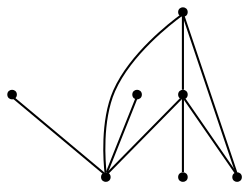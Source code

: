graph {
  node [shape=point,comment="{\"directed\":false,\"doi\":\"10.1007/3-540-37623-2_18\",\"figure\":\"4 (2)\"}"]

  v0 [pos="1398.7964427974548,1184.9524180094404"]
  v1 [pos="1222.530136356221,1683.702341715495"]
  v2 [pos="1274.5348809545387,1342.45236714681"]
  v3 [pos="1067.265687309672,1114.452362060547"]
  v4 [pos="1093.2680596088312,1711.7024739583335"]
  v5 [pos="1043.7634452943735,1655.4524739583335"]
  v6 [pos="1001.5095903082401,1210.9523773193362"]

  v6 -- v2 [id="-2",pos="1001.5095903082401,1210.9523773193362 1007.0602356098643,1239.094161987305 1007.0602356098643,1239.094161987305 1007.0602356098643,1239.094161987305 1014.8983856696816,1264.965057373047 1030.5707435696418,1316.706720987956 1055.2604838855857,1339.8316701253257 1079.9461548134786,1362.9566192626955 1113.6492081573556,1357.469177246094 1143.0394731773854,1342.9691314697268 1172.429738197415,1328.4650166829429 1197.507087725221,1304.9442291259768 1220.6299864731366,1303.3775329589846 1239.7869520294166,1302.0793208375558 1257.5990547135214,1315.8526172997908 1274.5348809545387,1342.45236714681"]
  v5 -- v4 [id="-3",pos="1043.7634452943735,1655.4524739583335 1037.2338578297201,1665.1733398437502 1037.2338578297201,1665.1733398437502 1037.2338578297201,1665.1733398437502 1030.5707435696418,1672.6189931233725 1017.2485844375361,1687.5150044759116 1013.7233498699426,1714.1690572102866 1010.1937915775449,1740.8233642578127 1016.4652272377102,1779.2358398437502 1032.5333331256343,1791.385904947917 1048.597242457131,1803.5400390625002 1074.462272909567,1789.427439371745 1086.2175904736441,1771.0024515787763 1097.9727808693444,1752.5817871093752 1095.6225821014898,1729.8484802246096 1093.2680596088312,1711.7024739583335"]
  v0 -- v2 [id="-6",pos="1398.7964427974548,1184.9524180094404 1391.0873686398818,1198.327382405599 1383.2532879681155,1214.0066782633464 1369.5355080164225,1213.2233937581382 1355.8216702844038,1212.4399820963542 1336.2282026605096,1195.1941172281902 1318.9849338044698,1190.0983174641929 1301.7457343364813,1185.0025177001955 1286.8527914166725,1192.0566558837893 1285.2859498486441,1214.3983205159507 1283.719235448992,1236.7440541585288 1295.4744258446924,1274.3733723958335 1286.0694342168467,1315.923309326172 1284.0144091089999,1325.001233590341 1280.9491032989786,1334.2665496979014 1274.5348809545387,1342.45236714681"]
  v1 -- v5 [id="-7",pos="1222.530136356221,1683.702341715495 1222.196828041165,1666.3482666015627 1222.196828041165,1666.3482666015627 1222.196828041165,1666.3482666015627 1224.15522104073,1649.102528889974 1228.0722613766131,1614.6066029866538 1229.2474243447286,1582.0733388264975 1230.426783869272,1549.5400746663413 1228.8557457448157,1518.9648946126304 1224.9387054089327,1485.6483459472659 1221.0216650730495,1452.327346801758 1214.7503565812608,1416.2691752115888 1215.5337137810868,1377.460861206055 1216.3170709809128,1338.6566162109377 1224.15522104073,1297.106679280599 1223.7636696091936,1264.1816457112632 1223.3719910092807,1231.2566121419272 1214.7503565812608,1206.9524129231772 1203.7783962170097,1198.7191518147788 1192.8065630211354,1190.489959716797 1179.4803345009786,1198.327382405599 1171.6462538292126,1215.969212849935 1163.8081037693953,1233.6067199707034 1161.4579050015407,1261.0441843668623 1154.7947907414623,1282.2107950846357 1148.1316764813841,1303.3775329589846 1137.159716117133,1318.2732899983725 1132.0676399815109,1345.3191121419272 1126.971367289461,1372.3650614420576 1127.7547244892871,1411.5650177001955 1115.9994069252102,1440.5691782633467 1104.2442165295097,1469.5774078369143 1079.9461548134786,1488.3899688720705 1065.840638481547,1522.4939982096357 1051.7351221496156,1556.594212849935 1047.8140124256815,1605.9816996256513 1045.8554922577398,1630.6775410970054 1043.7634452943735,1655.4524739583335 1043.7634452943735,1655.4524739583335 1043.7634452943735,1655.4524739583335"]
  v5 -- v2 [id="-9",pos="1043.7634452943735,1655.4524739583335 1057.2190040535272,1626.7566680908205 1057.2190040535272,1626.7566680908205 1057.2190040535272,1626.7566680908205 1070.5410360172564,1598.1440226236982 1097.1894236695184,1540.9150441487632 1125.7962043213456,1506.4231872558596 1154.4029849731728,1471.9275156656904 1184.968412961318,1460.1692199707034 1215.5337137810868,1431.5525054931643 1239.4203844543338,1409.1919272005978 1263.3071327939535,1376.5353744299314 1274.5348809545387,1342.45236714681"]
  v1 -- v2 [id="-10",pos="1222.530136356221,1683.702341715495 1235.910538604807,1673.402531941732 1235.910538604807,1673.402531941732 1235.910538604807,1673.402531941732 1249.2326977369125,1660.8608245849612 1275.8809582207982,1635.773340861003 1298.9997875806625,1604.4150034586592 1322.122686328578,1573.0566660563154 1341.7162811208489,1535.4274749755862 1338.9742765847047,1490.7440185546877 1336.2282026605096,1446.0566202799482 1311.1509803010802,1394.3149566650393 1288.0279543847882,1358.2566579182944 1284.0660687884144,1352.0766437384368 1280.1617075588936,1346.3570879983613 1274.5348809545387,1342.45236714681"]
  v5 -- v3 [id="-11",pos="1043.7634452943735,1655.4524739583335 1038.800572229372,1640.8691406250002 1038.800572229372,1640.8691406250002 1038.800572229372,1640.8691406250002 1031.3582973258954,1626.3648986816409 1016.4652272377102,1597.3608652750654 1015.2900642695946,1569.5274353027346 1014.1150284698556,1541.6983286539717 1026.6537032337585,1515.0440216064455 1021.56149992976,1488.7817382812502 1016.4652272377102,1462.5192006429038 993.7380764777588,1436.6483052571616 984.3330848499129,1420.1858520507815 974.9280932220671,1403.7233988444013 978.8450063895735,1396.669133504232 994.5215608459613,1379.4233957926435 1010.1937915775449,1362.1733347574873 1037.625536429633,1334.7358703613284 1060.7443657894974,1305.7317097981772 1083.867264537413,1276.7233530680342 1102.6773749614813,1246.1483001708987 1108.944614065219,1215.5774434407554 1115.2160497253842,1185.0025177001955 1108.944614065219,1154.42746480306 1099.539622437373,1137.5733693440757 1090.1345036411506,1120.7149505615237 1077.5959560456242,1117.5816853841147 1067.265687309672,1114.452362060547"]
  v1 -- v4 [id="-8",pos="1222.530136356221,1683.702341715495 1233.952145605242,1692.219161987305 1233.952145605242,1692.219161987305 1233.952145605242,1692.219161987305 1247.6658561688841,1703.1941731770835 1275.0976010209722,1725.1441955566409 1306.446259040567,1733.769226074219 1337.7950442285382,1742.3899332682295 1373.0649391404436,1737.6859029134116 1383.2532879681155,1711.4233652750654 1393.4418911325404,1685.1607004801435 1378.5488210443552,1637.340037027995 1357.3885118524324,1599.3192036946616 1336.2282026605096,1561.2983703613284 1308.796584976798,1533.07736714681 1273.1390808530307,1531.114959716797 1237.4773801728356,1529.1566212972007 1193.590047389338,1553.4566243489585 1162.6329408012796,1586.3857269287112 1131.675961381598,1619.3108876546225 1113.6492081573556,1660.8608245849612 1104.6358951294228,1681.6357930501304 1093.2680596088312,1711.7024739583335 1093.2680596088312,1711.7024739583335 1093.2680596088312,1711.7024739583335"]
}